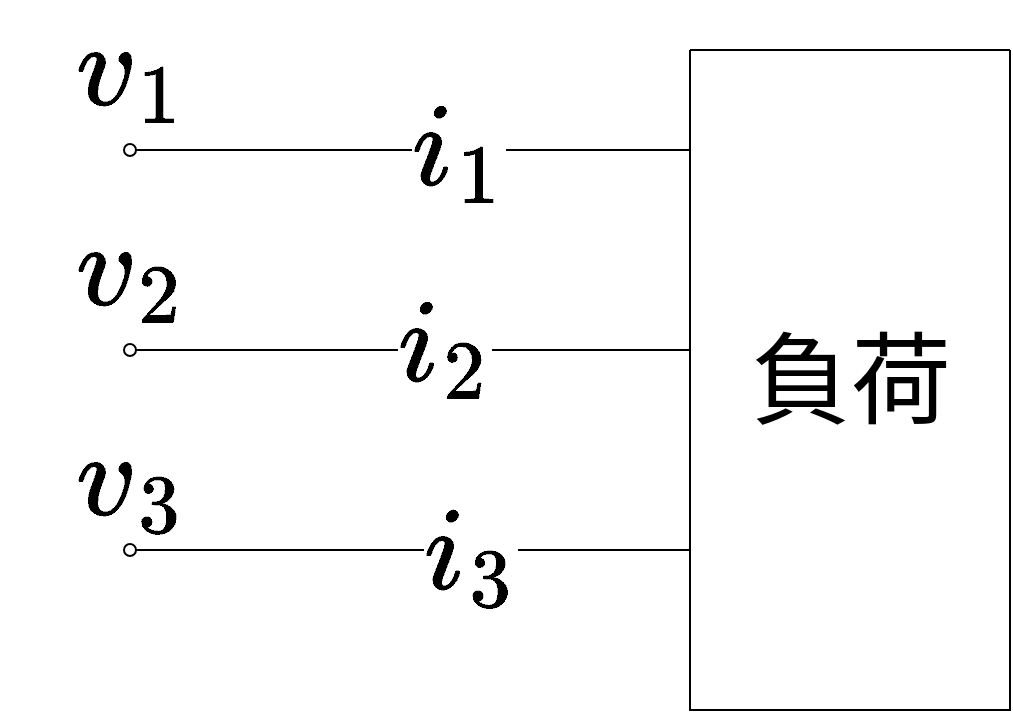 <mxfile version="19.0.3" type="device"><diagram id="wT-Mi1vnEgMlDeMyv2QX" name="ページ1"><mxGraphModel dx="843" dy="491" grid="1" gridSize="10" guides="1" tooltips="1" connect="1" arrows="1" fold="1" page="1" pageScale="1" pageWidth="827" pageHeight="1169" math="1" shadow="0"><root><mxCell id="0"/><mxCell id="1" parent="0"/><mxCell id="hDyaOtVEP_EQIQFxLyyc-1" value="" style="swimlane;startSize=0;" vertex="1" parent="1"><mxGeometry x="440" y="110" width="160" height="330" as="geometry"/></mxCell><mxCell id="hDyaOtVEP_EQIQFxLyyc-2" value="負荷" style="text;html=1;align=center;verticalAlign=middle;resizable=0;points=[];autosize=1;strokeColor=none;fillColor=none;fontSize=50;" vertex="1" parent="hDyaOtVEP_EQIQFxLyyc-1"><mxGeometry x="20" y="130" width="120" height="70" as="geometry"/></mxCell><mxCell id="hDyaOtVEP_EQIQFxLyyc-3" value="" style="endArrow=none;html=1;rounded=0;fontSize=50;startArrow=oval;startFill=0;" edge="1" parent="1"><mxGeometry width="50" height="50" relative="1" as="geometry"><mxPoint x="160" y="360" as="sourcePoint"/><mxPoint x="440" y="360" as="targetPoint"/></mxGeometry></mxCell><mxCell id="hDyaOtVEP_EQIQFxLyyc-6" value="`i_3`" style="edgeLabel;html=1;align=center;verticalAlign=middle;resizable=0;points=[];fontSize=50;" vertex="1" connectable="0" parent="hDyaOtVEP_EQIQFxLyyc-3"><mxGeometry x="0.214" y="-2" relative="1" as="geometry"><mxPoint as="offset"/></mxGeometry></mxCell><mxCell id="hDyaOtVEP_EQIQFxLyyc-4" value="" style="endArrow=none;html=1;rounded=0;fontSize=50;startArrow=oval;startFill=0;" edge="1" parent="1"><mxGeometry width="50" height="50" relative="1" as="geometry"><mxPoint x="160" y="260" as="sourcePoint"/><mxPoint x="440" y="260" as="targetPoint"/></mxGeometry></mxCell><mxCell id="hDyaOtVEP_EQIQFxLyyc-10" value="`i_2`" style="edgeLabel;html=1;align=center;verticalAlign=middle;resizable=0;points=[];fontSize=50;" vertex="1" connectable="0" parent="hDyaOtVEP_EQIQFxLyyc-4"><mxGeometry x="0.121" y="2" relative="1" as="geometry"><mxPoint as="offset"/></mxGeometry></mxCell><mxCell id="hDyaOtVEP_EQIQFxLyyc-5" value="" style="endArrow=none;html=1;rounded=0;fontSize=50;startArrow=oval;startFill=0;" edge="1" parent="1"><mxGeometry width="50" height="50" relative="1" as="geometry"><mxPoint x="160" y="160" as="sourcePoint"/><mxPoint x="440" y="160" as="targetPoint"/></mxGeometry></mxCell><mxCell id="hDyaOtVEP_EQIQFxLyyc-11" value="`i_1`" style="edgeLabel;html=1;align=center;verticalAlign=middle;resizable=0;points=[];fontSize=50;" vertex="1" connectable="0" parent="hDyaOtVEP_EQIQFxLyyc-5"><mxGeometry x="0.171" relative="1" as="geometry"><mxPoint as="offset"/></mxGeometry></mxCell><mxCell id="hDyaOtVEP_EQIQFxLyyc-7" value="`v_3`" style="text;html=1;align=center;verticalAlign=middle;resizable=0;points=[];autosize=1;strokeColor=none;fillColor=none;fontSize=50;" vertex="1" parent="1"><mxGeometry x="95" y="290" width="130" height="70" as="geometry"/></mxCell><mxCell id="hDyaOtVEP_EQIQFxLyyc-8" value="`v_2`" style="text;html=1;align=center;verticalAlign=middle;resizable=0;points=[];autosize=1;strokeColor=none;fillColor=none;fontSize=50;" vertex="1" parent="1"><mxGeometry x="95" y="185" width="130" height="70" as="geometry"/></mxCell><mxCell id="hDyaOtVEP_EQIQFxLyyc-9" value="`v_1`" style="text;html=1;align=center;verticalAlign=middle;resizable=0;points=[];autosize=1;strokeColor=none;fillColor=none;fontSize=50;" vertex="1" parent="1"><mxGeometry x="95" y="85" width="130" height="70" as="geometry"/></mxCell></root></mxGraphModel></diagram></mxfile>